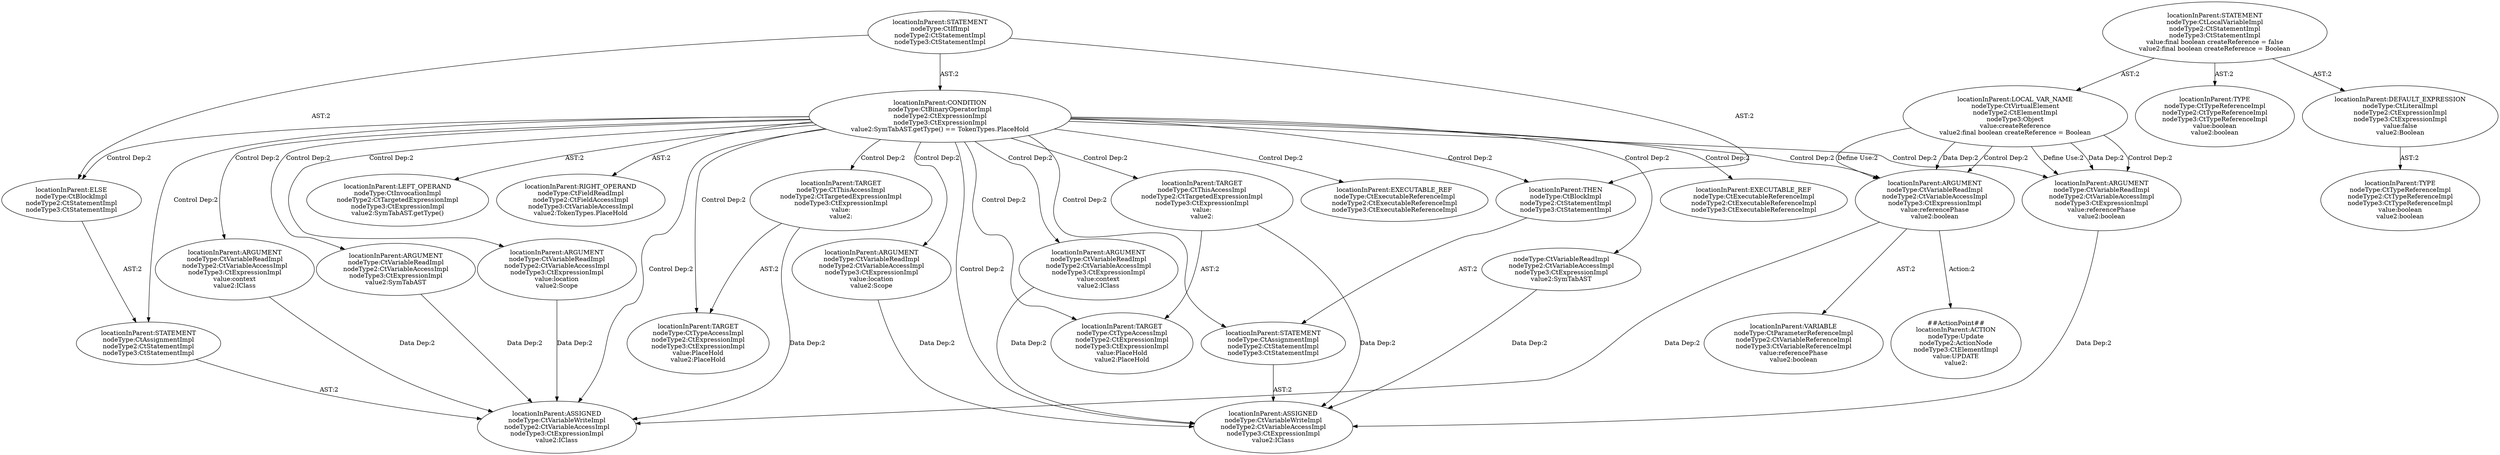 digraph "Pattern" {
0 [label="##ActionPoint##
locationInParent:ACTION
nodeType:Update
nodeType2:ActionNode
nodeType3:CtElementImpl
value:UPDATE
value2:" shape=ellipse]
1 [label="locationInParent:ARGUMENT
nodeType:CtVariableReadImpl
nodeType2:CtVariableAccessImpl
nodeType3:CtExpressionImpl
value:referencePhase
value2:boolean" shape=ellipse]
2 [label="locationInParent:CONDITION
nodeType:CtBinaryOperatorImpl
nodeType2:CtExpressionImpl
nodeType3:CtExpressionImpl
value2:SymTabAST.getType() == TokenTypes.PlaceHold" shape=ellipse]
3 [label="locationInParent:STATEMENT
nodeType:CtIfImpl
nodeType2:CtStatementImpl
nodeType3:CtStatementImpl" shape=ellipse]
4 [label="locationInParent:LEFT_OPERAND
nodeType:CtInvocationImpl
nodeType2:CtTargetedExpressionImpl
nodeType3:CtExpressionImpl
value2:SymTabAST.getType()" shape=ellipse]
5 [label="locationInParent:RIGHT_OPERAND
nodeType:CtFieldReadImpl
nodeType2:CtFieldAccessImpl
nodeType3:CtVariableAccessImpl
value2:TokenTypes.PlaceHold" shape=ellipse]
6 [label="locationInParent:THEN
nodeType:CtBlockImpl
nodeType2:CtStatementImpl
nodeType3:CtStatementImpl" shape=ellipse]
7 [label="locationInParent:STATEMENT
nodeType:CtAssignmentImpl
nodeType2:CtStatementImpl
nodeType3:CtStatementImpl" shape=ellipse]
8 [label="locationInParent:ASSIGNED
nodeType:CtVariableWriteImpl
nodeType2:CtVariableAccessImpl
nodeType3:CtExpressionImpl
value2:IClass" shape=ellipse]
9 [label="locationInParent:ARGUMENT
nodeType:CtVariableReadImpl
nodeType2:CtVariableAccessImpl
nodeType3:CtExpressionImpl
value:referencePhase
value2:boolean" shape=ellipse]
10 [label="locationInParent:EXECUTABLE_REF
nodeType:CtExecutableReferenceImpl
nodeType2:CtExecutableReferenceImpl
nodeType3:CtExecutableReferenceImpl" shape=ellipse]
11 [label="locationInParent:EXECUTABLE_REF
nodeType:CtExecutableReferenceImpl
nodeType2:CtExecutableReferenceImpl
nodeType3:CtExecutableReferenceImpl" shape=ellipse]
12 [label="locationInParent:TARGET
nodeType:CtThisAccessImpl
nodeType2:CtTargetedExpressionImpl
nodeType3:CtExpressionImpl
value:
value2:" shape=ellipse]
13 [label="locationInParent:TARGET
nodeType:CtTypeAccessImpl
nodeType2:CtExpressionImpl
nodeType3:CtExpressionImpl
value:PlaceHold
value2:PlaceHold" shape=ellipse]
14 [label="nodeType:CtVariableReadImpl
nodeType2:CtVariableAccessImpl
nodeType3:CtExpressionImpl
value2:SymTabAST" shape=ellipse]
15 [label="locationInParent:ARGUMENT
nodeType:CtVariableReadImpl
nodeType2:CtVariableAccessImpl
nodeType3:CtExpressionImpl
value:location
value2:Scope" shape=ellipse]
16 [label="locationInParent:ARGUMENT
nodeType:CtVariableReadImpl
nodeType2:CtVariableAccessImpl
nodeType3:CtExpressionImpl
value:context
value2:IClass" shape=ellipse]
17 [label="locationInParent:ELSE
nodeType:CtBlockImpl
nodeType2:CtStatementImpl
nodeType3:CtStatementImpl" shape=ellipse]
18 [label="locationInParent:STATEMENT
nodeType:CtAssignmentImpl
nodeType2:CtStatementImpl
nodeType3:CtStatementImpl" shape=ellipse]
19 [label="locationInParent:ASSIGNED
nodeType:CtVariableWriteImpl
nodeType2:CtVariableAccessImpl
nodeType3:CtExpressionImpl
value2:IClass" shape=ellipse]
20 [label="locationInParent:TARGET
nodeType:CtThisAccessImpl
nodeType2:CtTargetedExpressionImpl
nodeType3:CtExpressionImpl
value:
value2:" shape=ellipse]
21 [label="locationInParent:TARGET
nodeType:CtTypeAccessImpl
nodeType2:CtExpressionImpl
nodeType3:CtExpressionImpl
value:PlaceHold
value2:PlaceHold" shape=ellipse]
22 [label="locationInParent:ARGUMENT
nodeType:CtVariableReadImpl
nodeType2:CtVariableAccessImpl
nodeType3:CtExpressionImpl
value2:SymTabAST" shape=ellipse]
23 [label="locationInParent:ARGUMENT
nodeType:CtVariableReadImpl
nodeType2:CtVariableAccessImpl
nodeType3:CtExpressionImpl
value:location
value2:Scope" shape=ellipse]
24 [label="locationInParent:ARGUMENT
nodeType:CtVariableReadImpl
nodeType2:CtVariableAccessImpl
nodeType3:CtExpressionImpl
value:context
value2:IClass" shape=ellipse]
25 [label="locationInParent:LOCAL_VAR_NAME
nodeType:CtVirtualElement
nodeType2:CtElementImpl
nodeType3:Object
value:createReference
value2:final boolean createReference = Boolean" shape=ellipse]
26 [label="locationInParent:STATEMENT
nodeType:CtLocalVariableImpl
nodeType2:CtStatementImpl
nodeType3:CtStatementImpl
value:final boolean createReference = false
value2:final boolean createReference = Boolean" shape=ellipse]
27 [label="locationInParent:TYPE
nodeType:CtTypeReferenceImpl
nodeType2:CtTypeReferenceImpl
nodeType3:CtTypeReferenceImpl
value:boolean
value2:boolean" shape=ellipse]
28 [label="locationInParent:DEFAULT_EXPRESSION
nodeType:CtLiteralImpl
nodeType2:CtExpressionImpl
nodeType3:CtExpressionImpl
value:false
value2:Boolean" shape=ellipse]
29 [label="locationInParent:TYPE
nodeType:CtTypeReferenceImpl
nodeType2:CtTypeReferenceImpl
nodeType3:CtTypeReferenceImpl
value:boolean
value2:boolean" shape=ellipse]
30 [label="locationInParent:VARIABLE
nodeType:CtParameterReferenceImpl
nodeType2:CtVariableReferenceImpl
nodeType3:CtVariableReferenceImpl
value:referencePhase
value2:boolean" shape=ellipse]
1 -> 0 [label="Action:2"];
1 -> 30 [label="AST:2"];
1 -> 19 [label="Data Dep:2"];
2 -> 1 [label="Control Dep:2"];
2 -> 4 [label="AST:2"];
2 -> 5 [label="AST:2"];
2 -> 6 [label="Control Dep:2"];
2 -> 7 [label="Control Dep:2"];
2 -> 8 [label="Control Dep:2"];
2 -> 10 [label="Control Dep:2"];
2 -> 11 [label="Control Dep:2"];
2 -> 12 [label="Control Dep:2"];
2 -> 13 [label="Control Dep:2"];
2 -> 14 [label="Control Dep:2"];
2 -> 15 [label="Control Dep:2"];
2 -> 16 [label="Control Dep:2"];
2 -> 9 [label="Control Dep:2"];
2 -> 17 [label="Control Dep:2"];
2 -> 18 [label="Control Dep:2"];
2 -> 19 [label="Control Dep:2"];
2 -> 20 [label="Control Dep:2"];
2 -> 21 [label="Control Dep:2"];
2 -> 22 [label="Control Dep:2"];
2 -> 23 [label="Control Dep:2"];
2 -> 24 [label="Control Dep:2"];
3 -> 2 [label="AST:2"];
3 -> 6 [label="AST:2"];
3 -> 17 [label="AST:2"];
6 -> 7 [label="AST:2"];
7 -> 8 [label="AST:2"];
9 -> 8 [label="Data Dep:2"];
12 -> 8 [label="Data Dep:2"];
12 -> 13 [label="AST:2"];
14 -> 8 [label="Data Dep:2"];
15 -> 8 [label="Data Dep:2"];
16 -> 8 [label="Data Dep:2"];
17 -> 18 [label="AST:2"];
18 -> 19 [label="AST:2"];
20 -> 19 [label="Data Dep:2"];
20 -> 21 [label="AST:2"];
22 -> 19 [label="Data Dep:2"];
23 -> 19 [label="Data Dep:2"];
24 -> 19 [label="Data Dep:2"];
25 -> 1 [label="Define Use:2"];
25 -> 1 [label="Data Dep:2"];
25 -> 1 [label="Control Dep:2"];
25 -> 9 [label="Define Use:2"];
25 -> 9 [label="Data Dep:2"];
25 -> 9 [label="Control Dep:2"];
26 -> 25 [label="AST:2"];
26 -> 27 [label="AST:2"];
26 -> 28 [label="AST:2"];
28 -> 29 [label="AST:2"];
}